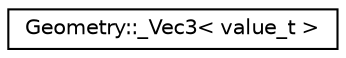 digraph "Graphical Class Hierarchy"
{
  edge [fontname="Helvetica",fontsize="10",labelfontname="Helvetica",labelfontsize="10"];
  node [fontname="Helvetica",fontsize="10",shape=record];
  rankdir="LR";
  Node1 [label="Geometry::_Vec3\< value_t \>",height=0.2,width=0.4,color="black", fillcolor="white", style="filled",URL="$classGeometry_1_1__Vec3.html"];
}
